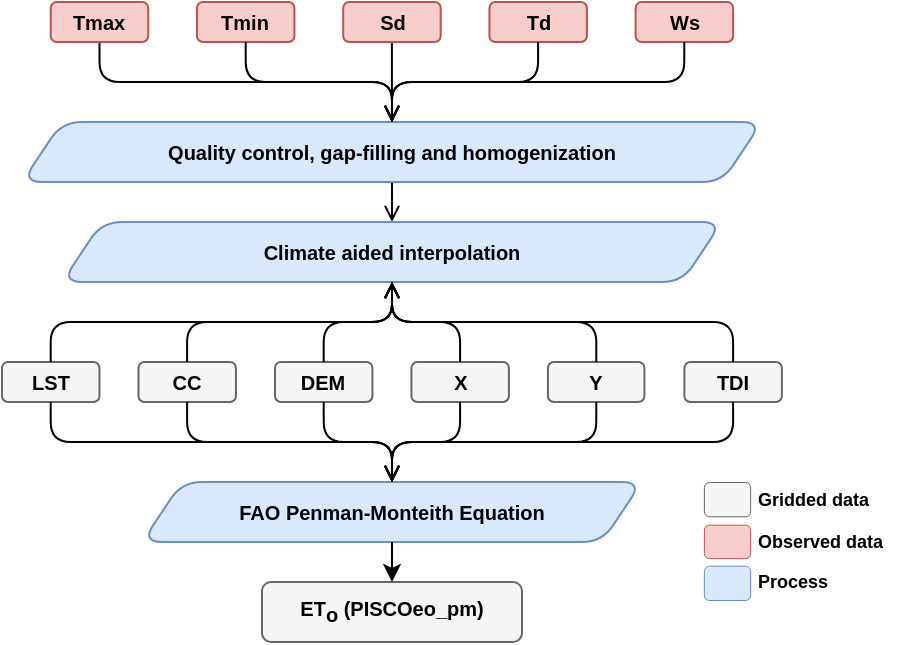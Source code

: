<mxfile version="16.6.4" type="github">
  <diagram id="lZtI8qbh0fw-rAP5nsD9" name="Page-1">
    <mxGraphModel dx="13" dy="355" grid="1" gridSize="10" guides="1" tooltips="1" connect="1" arrows="1" fold="1" page="1" pageScale="1" pageWidth="100" pageHeight="100" math="0" shadow="0">
      <root>
        <mxCell id="0" />
        <mxCell id="1" parent="0" />
        <mxCell id="U7eb7ub3qmSpnm3P4M1d-5" value="&lt;font style=&quot;font-size: 10px;&quot;&gt;Tmin&lt;/font&gt;" style="rounded=1;whiteSpace=wrap;html=1;fontSize=10;fontStyle=1;fillColor=#f8cecc;strokeColor=#b85450;fontFamily=Helvetica;" parent="1" vertex="1">
          <mxGeometry x="957.48" y="160" width="48.74" height="20" as="geometry" />
        </mxCell>
        <mxCell id="U7eb7ub3qmSpnm3P4M1d-7" value="&lt;font style=&quot;font-size: 10px;&quot;&gt;Td&lt;/font&gt;" style="rounded=1;whiteSpace=wrap;html=1;fontSize=10;fontStyle=1;fillColor=#f8cecc;strokeColor=#b85450;fontFamily=Helvetica;" parent="1" vertex="1">
          <mxGeometry x="1103.71" y="160" width="48.74" height="20" as="geometry" />
        </mxCell>
        <mxCell id="U7eb7ub3qmSpnm3P4M1d-9" value="&lt;font style=&quot;font-size: 10px;&quot;&gt;Ws&lt;/font&gt;" style="rounded=1;whiteSpace=wrap;html=1;fontSize=10;fontStyle=1;fillColor=#f8cecc;strokeColor=#b85450;fontFamily=Helvetica;" parent="1" vertex="1">
          <mxGeometry x="1176.82" y="160" width="48.74" height="20" as="geometry" />
        </mxCell>
        <mxCell id="REh_Xow19GYyR0WBg6-K-8" style="edgeStyle=orthogonalEdgeStyle;rounded=1;orthogonalLoop=1;jettySize=auto;html=1;entryX=0.5;entryY=0;entryDx=0;entryDy=0;fontFamily=Helvetica;fontSize=9;endArrow=open;endFill=0;" edge="1" parent="1" source="U7eb7ub3qmSpnm3P4M1d-21" target="U7eb7ub3qmSpnm3P4M1d-32">
          <mxGeometry relative="1" as="geometry" />
        </mxCell>
        <mxCell id="U7eb7ub3qmSpnm3P4M1d-21" value="&lt;font style=&quot;font-size: 10px;&quot;&gt;Quality control, gap-filling and homogenization&lt;/font&gt;" style="shape=parallelogram;perimeter=parallelogramPerimeter;whiteSpace=wrap;html=1;fixedSize=1;fontSize=10;fontStyle=1;fillColor=#dae8fc;strokeColor=#6c8ebf;rounded=1;fontFamily=Helvetica;" parent="1" vertex="1">
          <mxGeometry x="870" y="220" width="370" height="30" as="geometry" />
        </mxCell>
        <mxCell id="t_sFelF2Wt-cX6Uoet53-15" style="edgeStyle=orthogonalEdgeStyle;orthogonalLoop=1;jettySize=auto;html=1;entryX=0.5;entryY=0;entryDx=0;entryDy=0;fontSize=10;rounded=1;endArrow=open;endFill=0;fontFamily=Helvetica;" parent="1" source="U7eb7ub3qmSpnm3P4M1d-5" target="U7eb7ub3qmSpnm3P4M1d-21" edge="1">
          <mxGeometry relative="1" as="geometry" />
        </mxCell>
        <mxCell id="t_sFelF2Wt-cX6Uoet53-18" style="edgeStyle=orthogonalEdgeStyle;orthogonalLoop=1;jettySize=auto;html=1;entryX=0.5;entryY=0;entryDx=0;entryDy=0;fontSize=10;rounded=1;endArrow=open;endFill=0;fontFamily=Helvetica;" parent="1" source="U7eb7ub3qmSpnm3P4M1d-7" target="U7eb7ub3qmSpnm3P4M1d-21" edge="1">
          <mxGeometry relative="1" as="geometry" />
        </mxCell>
        <mxCell id="t_sFelF2Wt-cX6Uoet53-19" style="edgeStyle=orthogonalEdgeStyle;orthogonalLoop=1;jettySize=auto;html=1;entryX=0.5;entryY=0;entryDx=0;entryDy=0;fontSize=10;rounded=1;endArrow=open;endFill=0;fontFamily=Helvetica;" parent="1" source="U7eb7ub3qmSpnm3P4M1d-9" target="U7eb7ub3qmSpnm3P4M1d-21" edge="1">
          <mxGeometry relative="1" as="geometry">
            <Array as="points">
              <mxPoint x="1201.196" y="200" />
              <mxPoint x="1054.969" y="200" />
            </Array>
          </mxGeometry>
        </mxCell>
        <mxCell id="U7eb7ub3qmSpnm3P4M1d-32" value="&lt;font style=&quot;font-size: 10px;&quot;&gt;Climate aided interpolation&lt;/font&gt;" style="shape=parallelogram;perimeter=parallelogramPerimeter;whiteSpace=wrap;html=1;fixedSize=1;fontSize=10;fontStyle=1;fillColor=#dae8fc;strokeColor=#6c8ebf;rounded=1;fontFamily=Helvetica;" parent="1" vertex="1">
          <mxGeometry x="890" y="270" width="330" height="30" as="geometry" />
        </mxCell>
        <mxCell id="U7eb7ub3qmSpnm3P4M1d-46" value="&lt;font style=&quot;font-size: 10px;&quot;&gt;FAO Penman-Monteith Equation&lt;/font&gt;" style="shape=parallelogram;perimeter=parallelogramPerimeter;whiteSpace=wrap;html=1;fixedSize=1;fontSize=10;fontStyle=1;fillColor=#dae8fc;strokeColor=#6c8ebf;rounded=1;fontFamily=Helvetica;perimeterSpacing=0;strokeWidth=1;" parent="1" vertex="1">
          <mxGeometry x="930" y="400" width="250" height="30" as="geometry" />
        </mxCell>
        <mxCell id="U7eb7ub3qmSpnm3P4M1d-56" value="&lt;font style=&quot;font-size: 10px;&quot; color=&quot;#000000&quot;&gt;&lt;font style=&quot;font-size: 10px;&quot;&gt;&lt;font style=&quot;font-size: 10px;&quot;&gt;ET&lt;sub style=&quot;font-size: 10px;&quot;&gt;o&lt;/sub&gt; (&lt;/font&gt;&lt;/font&gt;&lt;font style=&quot;font-size: 10px;&quot;&gt;PISCOeo_pm)&lt;/font&gt;&lt;/font&gt;" style="rounded=1;whiteSpace=wrap;html=1;fontSize=10;fontStyle=1;fillColor=#f5f5f5;strokeColor=#666666;fontColor=#333333;fontFamily=Helvetica;" parent="1" vertex="1">
          <mxGeometry x="990" y="450" width="130" height="30" as="geometry" />
        </mxCell>
        <mxCell id="t_sFelF2Wt-cX6Uoet53-40" style="edgeStyle=orthogonalEdgeStyle;rounded=1;orthogonalLoop=1;jettySize=auto;html=1;entryX=0.5;entryY=0;entryDx=0;entryDy=0;fontSize=10;fontFamily=Helvetica;" parent="1" source="U7eb7ub3qmSpnm3P4M1d-46" target="U7eb7ub3qmSpnm3P4M1d-56" edge="1">
          <mxGeometry relative="1" as="geometry" />
        </mxCell>
        <mxCell id="t_sFelF2Wt-cX6Uoet53-16" style="edgeStyle=orthogonalEdgeStyle;orthogonalLoop=1;jettySize=auto;html=1;fontSize=10;rounded=1;fontFamily=Helvetica;endArrow=open;endFill=0;" parent="1" source="t_sFelF2Wt-cX6Uoet53-8" edge="1">
          <mxGeometry relative="1" as="geometry">
            <mxPoint x="1054.969" y="220" as="targetPoint" />
            <Array as="points">
              <mxPoint x="1054.969" y="220" />
              <mxPoint x="1054.969" y="220" />
            </Array>
          </mxGeometry>
        </mxCell>
        <mxCell id="t_sFelF2Wt-cX6Uoet53-8" value="&lt;font style=&quot;font-size: 10px&quot;&gt;Sd&lt;/font&gt;" style="rounded=1;whiteSpace=wrap;html=1;fontSize=10;fontStyle=1;fillColor=#f8cecc;strokeColor=#b85450;fontFamily=Helvetica;" parent="1" vertex="1">
          <mxGeometry x="1030.6" y="160" width="48.74" height="20" as="geometry" />
        </mxCell>
        <mxCell id="t_sFelF2Wt-cX6Uoet53-52" style="edgeStyle=orthogonalEdgeStyle;rounded=1;orthogonalLoop=1;jettySize=auto;html=1;entryX=0.5;entryY=0;entryDx=0;entryDy=0;fontSize=10;endArrow=open;endFill=0;fontFamily=Helvetica;" parent="1" source="t_sFelF2Wt-cX6Uoet53-13" target="U7eb7ub3qmSpnm3P4M1d-21" edge="1">
          <mxGeometry relative="1" as="geometry" />
        </mxCell>
        <mxCell id="t_sFelF2Wt-cX6Uoet53-13" value="&lt;font style=&quot;font-size: 10px;&quot;&gt;Tmax&lt;/font&gt;" style="rounded=1;whiteSpace=wrap;html=1;fontSize=10;fontStyle=1;fillColor=#f8cecc;strokeColor=#b85450;fontFamily=Helvetica;" parent="1" vertex="1">
          <mxGeometry x="884.37" y="160" width="48.74" height="20" as="geometry" />
        </mxCell>
        <mxCell id="t_sFelF2Wt-cX6Uoet53-25" value="" style="group;fontSize=10;fontFamily=Helvetica;" parent="1" vertex="1" connectable="0">
          <mxGeometry x="860" y="330" width="389.94" height="30" as="geometry" />
        </mxCell>
        <mxCell id="U7eb7ub3qmSpnm3P4M1d-34" value="&lt;font style=&quot;font-size: 10px;&quot;&gt;LST&lt;/font&gt;" style="rounded=1;whiteSpace=wrap;html=1;fontSize=10;fontStyle=1;fillColor=#f5f5f5;strokeColor=#666666;fontFamily=Helvetica;" parent="t_sFelF2Wt-cX6Uoet53-25" vertex="1">
          <mxGeometry y="10" width="48.74" height="20" as="geometry" />
        </mxCell>
        <mxCell id="U7eb7ub3qmSpnm3P4M1d-38" value="&lt;font style=&quot;font-size: 10px;&quot;&gt;DEM&lt;/font&gt;" style="rounded=1;whiteSpace=wrap;html=1;fontSize=10;fontStyle=1;fillColor=#f5f5f5;strokeColor=#666666;fontFamily=Helvetica;" parent="t_sFelF2Wt-cX6Uoet53-25" vertex="1">
          <mxGeometry x="136.48" y="10" width="48.74" height="20" as="geometry" />
        </mxCell>
        <mxCell id="U7eb7ub3qmSpnm3P4M1d-39" value="&lt;font style=&quot;font-size: 10px;&quot;&gt;X&lt;/font&gt;" style="rounded=1;whiteSpace=wrap;html=1;fontSize=10;fontStyle=1;fillColor=#f5f5f5;strokeColor=#666666;fontFamily=Helvetica;" parent="t_sFelF2Wt-cX6Uoet53-25" vertex="1">
          <mxGeometry x="204.72" y="10" width="48.74" height="20" as="geometry" />
        </mxCell>
        <mxCell id="U7eb7ub3qmSpnm3P4M1d-40" value="&lt;span style=&quot;font-size: 10px;&quot;&gt;Y&lt;/span&gt;" style="rounded=1;whiteSpace=wrap;html=1;fontSize=10;fontStyle=1;fillColor=#f5f5f5;strokeColor=#666666;fontFamily=Helvetica;" parent="t_sFelF2Wt-cX6Uoet53-25" vertex="1">
          <mxGeometry x="272.96" y="10" width="48.25" height="20" as="geometry" />
        </mxCell>
        <mxCell id="wpJQsXBcN3tg3W_rkoM8-5" value="&lt;span style=&quot;font-size: 10px;&quot;&gt;TDI&lt;/span&gt;" style="rounded=1;whiteSpace=wrap;html=1;fontSize=10;fontStyle=1;fillColor=#f5f5f5;strokeColor=#666666;fontFamily=Helvetica;" parent="t_sFelF2Wt-cX6Uoet53-25" vertex="1">
          <mxGeometry x="341.2" y="10" width="48.74" height="20" as="geometry" />
        </mxCell>
        <mxCell id="t_sFelF2Wt-cX6Uoet53-21" value="&lt;font style=&quot;font-size: 10px;&quot;&gt;CC&lt;/font&gt;" style="rounded=1;whiteSpace=wrap;html=1;fontSize=10;fontStyle=1;fillColor=#f5f5f5;strokeColor=#666666;fontFamily=Helvetica;" parent="t_sFelF2Wt-cX6Uoet53-25" vertex="1">
          <mxGeometry x="68.24" y="10" width="48.74" height="20" as="geometry" />
        </mxCell>
        <mxCell id="t_sFelF2Wt-cX6Uoet53-33" style="edgeStyle=orthogonalEdgeStyle;rounded=1;orthogonalLoop=1;jettySize=auto;html=1;entryX=0.5;entryY=0;entryDx=0;entryDy=0;fontSize=10;fontFamily=Helvetica;endArrow=open;endFill=0;" parent="1" source="U7eb7ub3qmSpnm3P4M1d-34" target="U7eb7ub3qmSpnm3P4M1d-46" edge="1">
          <mxGeometry relative="1" as="geometry">
            <Array as="points">
              <mxPoint x="884.371" y="380" />
              <mxPoint x="1054.969" y="380" />
            </Array>
          </mxGeometry>
        </mxCell>
        <mxCell id="t_sFelF2Wt-cX6Uoet53-34" style="edgeStyle=orthogonalEdgeStyle;rounded=1;orthogonalLoop=1;jettySize=auto;html=1;entryX=0.5;entryY=0;entryDx=0;entryDy=0;fontSize=10;fontFamily=Helvetica;endArrow=open;endFill=0;" parent="1" source="t_sFelF2Wt-cX6Uoet53-21" target="U7eb7ub3qmSpnm3P4M1d-46" edge="1">
          <mxGeometry relative="1" as="geometry" />
        </mxCell>
        <mxCell id="t_sFelF2Wt-cX6Uoet53-35" style="edgeStyle=orthogonalEdgeStyle;rounded=1;orthogonalLoop=1;jettySize=auto;html=1;entryX=0.5;entryY=0;entryDx=0;entryDy=0;fontSize=10;fontFamily=Helvetica;endArrow=open;endFill=0;" parent="1" source="U7eb7ub3qmSpnm3P4M1d-38" target="U7eb7ub3qmSpnm3P4M1d-46" edge="1">
          <mxGeometry relative="1" as="geometry" />
        </mxCell>
        <mxCell id="t_sFelF2Wt-cX6Uoet53-36" style="edgeStyle=orthogonalEdgeStyle;rounded=1;orthogonalLoop=1;jettySize=auto;html=1;entryX=0.5;entryY=0;entryDx=0;entryDy=0;fontSize=10;fontFamily=Helvetica;endArrow=open;endFill=0;" parent="1" source="U7eb7ub3qmSpnm3P4M1d-39" target="U7eb7ub3qmSpnm3P4M1d-46" edge="1">
          <mxGeometry relative="1" as="geometry" />
        </mxCell>
        <mxCell id="t_sFelF2Wt-cX6Uoet53-38" style="edgeStyle=orthogonalEdgeStyle;rounded=1;orthogonalLoop=1;jettySize=auto;html=1;entryX=0.5;entryY=0;entryDx=0;entryDy=0;fontSize=10;fontFamily=Helvetica;endArrow=open;endFill=0;" parent="1" source="U7eb7ub3qmSpnm3P4M1d-40" target="U7eb7ub3qmSpnm3P4M1d-46" edge="1">
          <mxGeometry relative="1" as="geometry" />
        </mxCell>
        <mxCell id="t_sFelF2Wt-cX6Uoet53-39" style="edgeStyle=orthogonalEdgeStyle;rounded=1;orthogonalLoop=1;jettySize=auto;html=1;entryX=0.5;entryY=0;entryDx=0;entryDy=0;fontSize=10;fontFamily=Helvetica;endArrow=open;endFill=0;" parent="1" source="wpJQsXBcN3tg3W_rkoM8-5" target="U7eb7ub3qmSpnm3P4M1d-46" edge="1">
          <mxGeometry relative="1" as="geometry">
            <Array as="points">
              <mxPoint x="1225.567" y="380" />
              <mxPoint x="1054.969" y="380" />
            </Array>
          </mxGeometry>
        </mxCell>
        <mxCell id="U7eb7ub3qmSpnm3P4M1d-66" value="" style="rounded=1;whiteSpace=wrap;html=1;fontSize=10;fontStyle=1;fillColor=#f8cecc;strokeColor=#b85450;fontFamily=Helvetica;strokeWidth=0.5;" parent="1" vertex="1">
          <mxGeometry x="1210.944" y="421.34" width="23.135" height="16.738" as="geometry" />
        </mxCell>
        <mxCell id="U7eb7ub3qmSpnm3P4M1d-67" value="" style="rounded=1;whiteSpace=wrap;html=1;fontSize=10;fontStyle=1;fillColor=#dae8fc;strokeColor=#6c8ebf;fontFamily=Helvetica;strokeWidth=0.5;" parent="1" vertex="1">
          <mxGeometry x="1210.944" y="441.844" width="23.135" height="17.156" as="geometry" />
        </mxCell>
        <mxCell id="U7eb7ub3qmSpnm3P4M1d-72" value="Observed data" style="text;html=1;strokeColor=none;fillColor=none;align=left;verticalAlign=middle;whiteSpace=wrap;rounded=0;fontSize=9;fontStyle=1;fontFamily=Helvetica;" parent="1" vertex="1">
          <mxGeometry x="1235.647" y="421.34" width="72.782" height="16.74" as="geometry" />
        </mxCell>
        <mxCell id="U7eb7ub3qmSpnm3P4M1d-83" value="" style="rounded=1;whiteSpace=wrap;html=1;fontSize=10;fontStyle=1;fillColor=#f5f5f5;strokeColor=#666666;fontColor=#333333;fontFamily=Helvetica;strokeWidth=0.5;" parent="1" vertex="1">
          <mxGeometry x="1210.944" y="400" width="23.135" height="17.156" as="geometry" />
        </mxCell>
        <mxCell id="mp60AICXdKhl7RRevxMm-46" value="&lt;font style=&quot;font-size: 9px;&quot;&gt;Gridded data&lt;/font&gt;" style="text;html=1;strokeColor=none;fillColor=none;align=left;verticalAlign=middle;whiteSpace=wrap;rounded=0;fontSize=9;fontStyle=1;fontFamily=Helvetica;" parent="1" vertex="1">
          <mxGeometry x="1235.647" y="400.42" width="72.782" height="16.74" as="geometry" />
        </mxCell>
        <mxCell id="mp60AICXdKhl7RRevxMm-47" value="Process" style="text;html=1;strokeColor=none;fillColor=none;align=left;verticalAlign=middle;whiteSpace=wrap;rounded=0;fontSize=9;fontStyle=1;fontFamily=Helvetica;" parent="1" vertex="1">
          <mxGeometry x="1235.647" y="441.84" width="43.868" height="16.74" as="geometry" />
        </mxCell>
        <mxCell id="REh_Xow19GYyR0WBg6-K-1" style="edgeStyle=orthogonalEdgeStyle;rounded=1;orthogonalLoop=1;jettySize=auto;html=1;entryX=0.5;entryY=1;entryDx=0;entryDy=0;fontFamily=Helvetica;fontSize=9;endArrow=open;endFill=0;" edge="1" parent="1" source="U7eb7ub3qmSpnm3P4M1d-38" target="U7eb7ub3qmSpnm3P4M1d-32">
          <mxGeometry relative="1" as="geometry" />
        </mxCell>
        <mxCell id="REh_Xow19GYyR0WBg6-K-2" style="edgeStyle=orthogonalEdgeStyle;rounded=1;orthogonalLoop=1;jettySize=auto;html=1;entryX=0.5;entryY=1;entryDx=0;entryDy=0;fontFamily=Helvetica;fontSize=9;endArrow=open;endFill=0;" edge="1" parent="1" source="t_sFelF2Wt-cX6Uoet53-21" target="U7eb7ub3qmSpnm3P4M1d-32">
          <mxGeometry relative="1" as="geometry" />
        </mxCell>
        <mxCell id="REh_Xow19GYyR0WBg6-K-3" style="edgeStyle=orthogonalEdgeStyle;rounded=1;orthogonalLoop=1;jettySize=auto;html=1;fontFamily=Helvetica;fontSize=9;endArrow=open;endFill=0;" edge="1" parent="1" source="U7eb7ub3qmSpnm3P4M1d-34" target="U7eb7ub3qmSpnm3P4M1d-32">
          <mxGeometry relative="1" as="geometry" />
        </mxCell>
        <mxCell id="REh_Xow19GYyR0WBg6-K-4" style="edgeStyle=orthogonalEdgeStyle;rounded=1;orthogonalLoop=1;jettySize=auto;html=1;entryX=0.5;entryY=1;entryDx=0;entryDy=0;fontFamily=Helvetica;fontSize=9;endArrow=open;endFill=0;" edge="1" parent="1" source="wpJQsXBcN3tg3W_rkoM8-5" target="U7eb7ub3qmSpnm3P4M1d-32">
          <mxGeometry relative="1" as="geometry" />
        </mxCell>
        <mxCell id="REh_Xow19GYyR0WBg6-K-5" style="edgeStyle=orthogonalEdgeStyle;rounded=1;orthogonalLoop=1;jettySize=auto;html=1;fontFamily=Helvetica;fontSize=9;endArrow=open;endFill=0;" edge="1" parent="1" source="U7eb7ub3qmSpnm3P4M1d-40" target="U7eb7ub3qmSpnm3P4M1d-32">
          <mxGeometry relative="1" as="geometry" />
        </mxCell>
        <mxCell id="REh_Xow19GYyR0WBg6-K-6" style="edgeStyle=orthogonalEdgeStyle;rounded=1;orthogonalLoop=1;jettySize=auto;html=1;fontFamily=Helvetica;fontSize=9;endArrow=open;endFill=0;" edge="1" parent="1" source="U7eb7ub3qmSpnm3P4M1d-39" target="U7eb7ub3qmSpnm3P4M1d-32">
          <mxGeometry relative="1" as="geometry" />
        </mxCell>
      </root>
    </mxGraphModel>
  </diagram>
</mxfile>
